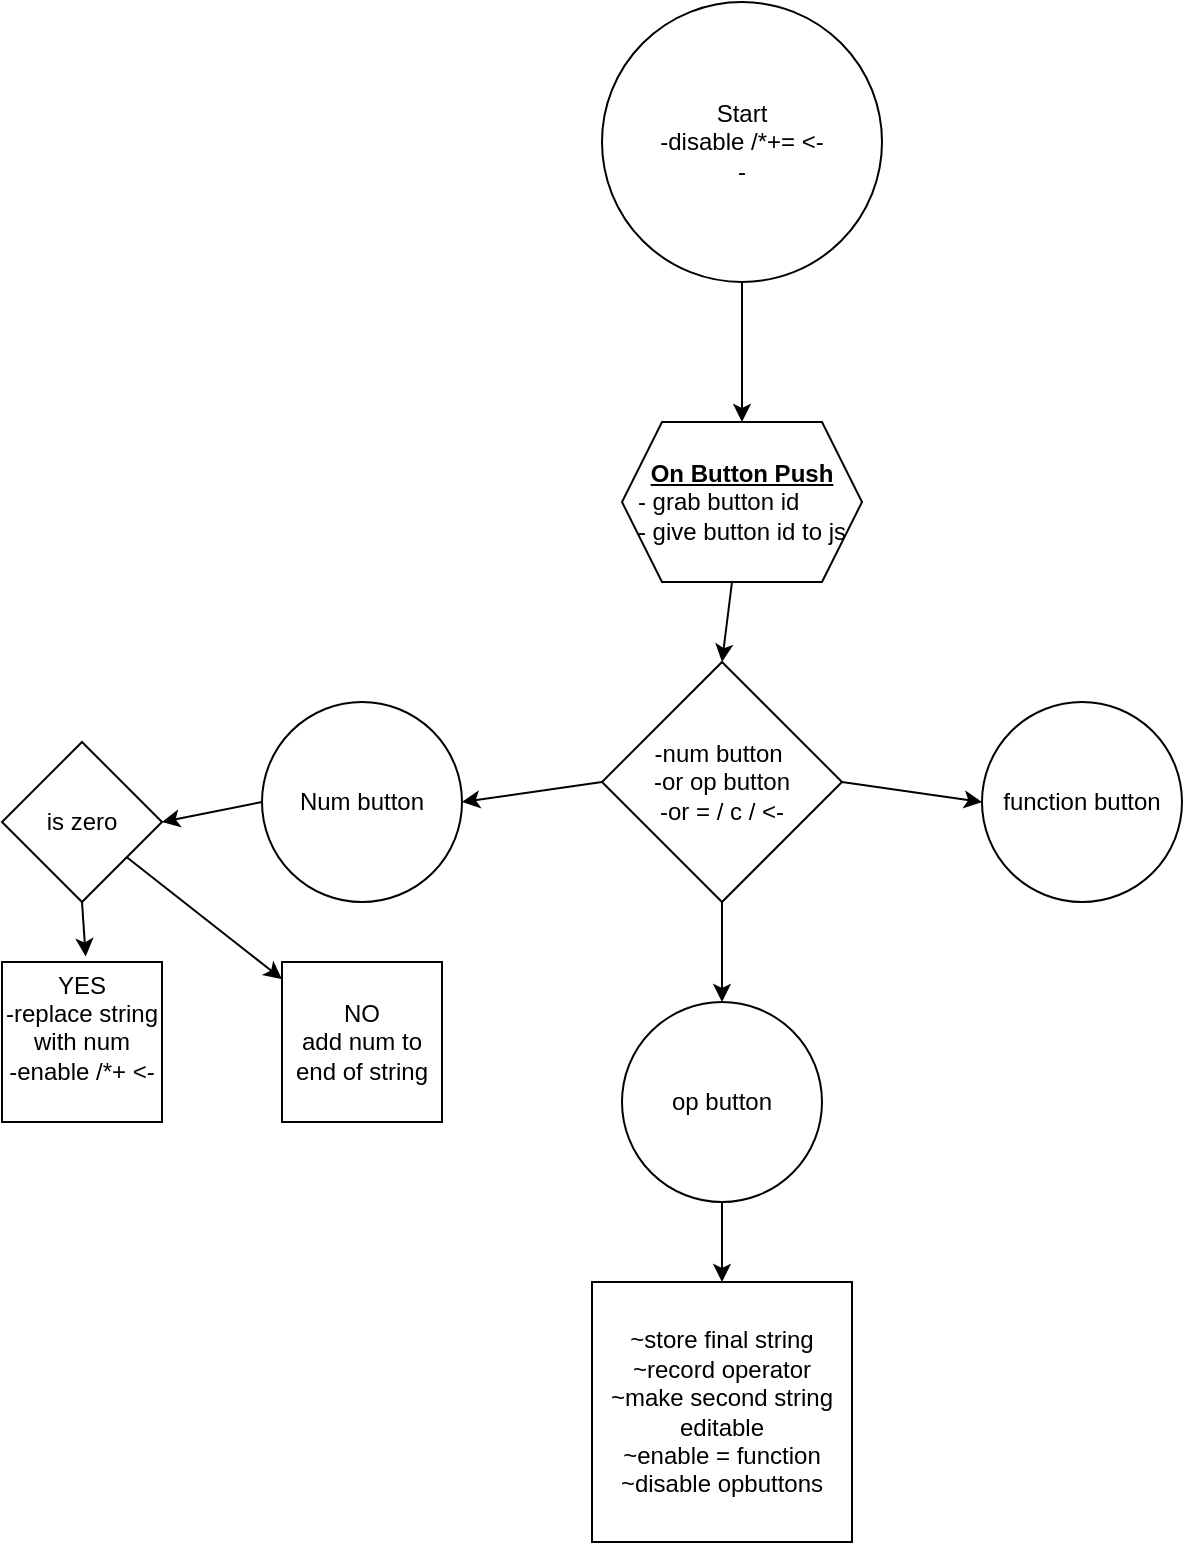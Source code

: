 <mxfile version="16.0.0" type="github">
  <diagram id="WDN_C8KxTWNd6J8GgOZ-" name="Page-1">
    <mxGraphModel dx="1662" dy="794" grid="1" gridSize="10" guides="1" tooltips="1" connect="1" arrows="1" fold="1" page="1" pageScale="1" pageWidth="850" pageHeight="1100" math="0" shadow="0">
      <root>
        <mxCell id="0" />
        <mxCell id="1" parent="0" />
        <mxCell id="B97woz72RO7mcEZSM3U5-1" value="" style="edgeStyle=orthogonalEdgeStyle;rounded=0;orthogonalLoop=1;jettySize=auto;html=1;" edge="1" parent="1" source="OPFMyvNQhpGu_Gacs0BT-1" target="OPFMyvNQhpGu_Gacs0BT-3">
          <mxGeometry relative="1" as="geometry" />
        </mxCell>
        <mxCell id="OPFMyvNQhpGu_Gacs0BT-1" value="Start&lt;br&gt;-disable /*+= &amp;lt;-&lt;br&gt;-" style="ellipse;whiteSpace=wrap;html=1;aspect=fixed;" parent="1" vertex="1">
          <mxGeometry x="330" y="20" width="140" height="140" as="geometry" />
        </mxCell>
        <mxCell id="OPFMyvNQhpGu_Gacs0BT-3" value="&lt;u style=&quot;font-weight: bold&quot;&gt;On Button Push&lt;/u&gt;&lt;br&gt;&lt;div style=&quot;text-align: left&quot;&gt;&lt;span&gt;- grab button id&lt;/span&gt;&lt;/div&gt;&lt;div style=&quot;text-align: left&quot;&gt;&lt;span&gt;- give button id to js&lt;/span&gt;&lt;/div&gt;" style="shape=hexagon;perimeter=hexagonPerimeter2;whiteSpace=wrap;html=1;fixedSize=1;align=center;" parent="1" vertex="1">
          <mxGeometry x="340" y="230" width="120" height="80" as="geometry" />
        </mxCell>
        <mxCell id="OPFMyvNQhpGu_Gacs0BT-4" value="-num button&amp;nbsp;&lt;br&gt;-or op button &lt;br&gt;-or = / c / &amp;lt;-" style="rhombus;whiteSpace=wrap;html=1;align=center;" parent="1" vertex="1">
          <mxGeometry x="330" y="350" width="120" height="120" as="geometry" />
        </mxCell>
        <mxCell id="OPFMyvNQhpGu_Gacs0BT-5" value="Num button" style="ellipse;whiteSpace=wrap;html=1;aspect=fixed;fontFamily=Helvetica;fontSize=12;fontColor=rgb(0, 0, 0);align=center;strokeColor=rgb(0, 0, 0);fillColor=rgb(255, 255, 255);" parent="1" vertex="1">
          <mxGeometry x="160" y="370" width="100" height="100" as="geometry" />
        </mxCell>
        <mxCell id="OPFMyvNQhpGu_Gacs0BT-35" style="edgeStyle=orthogonalEdgeStyle;rounded=0;orthogonalLoop=1;jettySize=auto;html=1;exitX=0.5;exitY=1;exitDx=0;exitDy=0;" parent="1" source="OPFMyvNQhpGu_Gacs0BT-6" target="OPFMyvNQhpGu_Gacs0BT-31" edge="1">
          <mxGeometry relative="1" as="geometry" />
        </mxCell>
        <mxCell id="OPFMyvNQhpGu_Gacs0BT-6" value="op button" style="ellipse;whiteSpace=wrap;html=1;aspect=fixed;fontFamily=Helvetica;fontSize=12;fontColor=rgb(0, 0, 0);align=center;strokeColor=rgb(0, 0, 0);fillColor=rgb(255, 255, 255);" parent="1" vertex="1">
          <mxGeometry x="340" y="520" width="100" height="100" as="geometry" />
        </mxCell>
        <mxCell id="OPFMyvNQhpGu_Gacs0BT-8" value="function button" style="ellipse;whiteSpace=wrap;html=1;aspect=fixed;fontFamily=Helvetica;fontSize=12;fontColor=rgb(0, 0, 0);align=center;strokeColor=rgb(0, 0, 0);fillColor=rgb(255, 255, 255);" parent="1" vertex="1">
          <mxGeometry x="520" y="370" width="100" height="100" as="geometry" />
        </mxCell>
        <mxCell id="OPFMyvNQhpGu_Gacs0BT-10" value="is zero" style="rhombus;whiteSpace=wrap;html=1;" parent="1" vertex="1">
          <mxGeometry x="30" y="390" width="80" height="80" as="geometry" />
        </mxCell>
        <mxCell id="OPFMyvNQhpGu_Gacs0BT-12" value="YES&lt;br&gt;-replace string with num&lt;br&gt;-enable /*+ &amp;lt;-&amp;nbsp;&amp;nbsp;" style="whiteSpace=wrap;html=1;aspect=fixed;fontFamily=Helvetica;fontSize=12;fontColor=rgb(0, 0, 0);align=center;strokeColor=rgb(0, 0, 0);fillColor=rgb(255, 255, 255);" parent="1" vertex="1">
          <mxGeometry x="30" y="500" width="80" height="80" as="geometry" />
        </mxCell>
        <mxCell id="OPFMyvNQhpGu_Gacs0BT-13" value="NO&lt;br&gt;add num to end of string" style="whiteSpace=wrap;html=1;aspect=fixed;fontFamily=Helvetica;fontSize=12;fontColor=rgb(0, 0, 0);align=center;strokeColor=rgb(0, 0, 0);fillColor=rgb(255, 255, 255);" parent="1" vertex="1">
          <mxGeometry x="170" y="500" width="80" height="80" as="geometry" />
        </mxCell>
        <mxCell id="OPFMyvNQhpGu_Gacs0BT-19" value="" style="endArrow=classic;html=1;rounded=0;entryX=0.5;entryY=0;entryDx=0;entryDy=0;" parent="1" source="OPFMyvNQhpGu_Gacs0BT-3" target="OPFMyvNQhpGu_Gacs0BT-4" edge="1">
          <mxGeometry width="50" height="50" relative="1" as="geometry">
            <mxPoint x="210" y="340" as="sourcePoint" />
            <mxPoint x="260" y="290" as="targetPoint" />
          </mxGeometry>
        </mxCell>
        <mxCell id="OPFMyvNQhpGu_Gacs0BT-22" value="" style="endArrow=classic;html=1;rounded=0;exitX=0;exitY=0.5;exitDx=0;exitDy=0;entryX=1;entryY=0.5;entryDx=0;entryDy=0;" parent="1" source="OPFMyvNQhpGu_Gacs0BT-4" target="OPFMyvNQhpGu_Gacs0BT-5" edge="1">
          <mxGeometry width="50" height="50" relative="1" as="geometry">
            <mxPoint x="410" y="210" as="sourcePoint" />
            <mxPoint x="395" y="240" as="targetPoint" />
          </mxGeometry>
        </mxCell>
        <mxCell id="OPFMyvNQhpGu_Gacs0BT-23" value="" style="endArrow=classic;html=1;rounded=0;entryX=1;entryY=0.5;entryDx=0;entryDy=0;exitX=0;exitY=0.5;exitDx=0;exitDy=0;" parent="1" source="OPFMyvNQhpGu_Gacs0BT-5" target="OPFMyvNQhpGu_Gacs0BT-10" edge="1">
          <mxGeometry width="50" height="50" relative="1" as="geometry">
            <mxPoint x="210" y="440" as="sourcePoint" />
            <mxPoint x="260" y="390" as="targetPoint" />
          </mxGeometry>
        </mxCell>
        <mxCell id="OPFMyvNQhpGu_Gacs0BT-24" value="" style="endArrow=classic;html=1;rounded=0;entryX=0.523;entryY=-0.035;entryDx=0;entryDy=0;exitX=0.5;exitY=1;exitDx=0;exitDy=0;entryPerimeter=0;" parent="1" source="OPFMyvNQhpGu_Gacs0BT-10" target="OPFMyvNQhpGu_Gacs0BT-12" edge="1">
          <mxGeometry width="50" height="50" relative="1" as="geometry">
            <mxPoint x="170" y="430" as="sourcePoint" />
            <mxPoint x="120" y="440" as="targetPoint" />
          </mxGeometry>
        </mxCell>
        <mxCell id="OPFMyvNQhpGu_Gacs0BT-25" value="" style="endArrow=classic;html=1;rounded=0;" parent="1" source="OPFMyvNQhpGu_Gacs0BT-10" target="OPFMyvNQhpGu_Gacs0BT-13" edge="1">
          <mxGeometry width="50" height="50" relative="1" as="geometry">
            <mxPoint x="80" y="480" as="sourcePoint" />
            <mxPoint x="81.84" y="507.2" as="targetPoint" />
          </mxGeometry>
        </mxCell>
        <mxCell id="OPFMyvNQhpGu_Gacs0BT-26" value="" style="endArrow=classic;html=1;rounded=0;exitX=0.5;exitY=1;exitDx=0;exitDy=0;" parent="1" source="OPFMyvNQhpGu_Gacs0BT-4" target="OPFMyvNQhpGu_Gacs0BT-6" edge="1">
          <mxGeometry width="50" height="50" relative="1" as="geometry">
            <mxPoint x="340" y="420" as="sourcePoint" />
            <mxPoint x="270.0" y="430" as="targetPoint" />
          </mxGeometry>
        </mxCell>
        <mxCell id="OPFMyvNQhpGu_Gacs0BT-27" value="" style="endArrow=classic;html=1;rounded=0;exitX=1;exitY=0.5;exitDx=0;exitDy=0;entryX=0;entryY=0.5;entryDx=0;entryDy=0;" parent="1" source="OPFMyvNQhpGu_Gacs0BT-4" target="OPFMyvNQhpGu_Gacs0BT-8" edge="1">
          <mxGeometry width="50" height="50" relative="1" as="geometry">
            <mxPoint x="400" y="480.0" as="sourcePoint" />
            <mxPoint x="400" y="520" as="targetPoint" />
          </mxGeometry>
        </mxCell>
        <mxCell id="OPFMyvNQhpGu_Gacs0BT-31" value="~store final string&lt;br&gt;~record operator&lt;br&gt;~make second string editable&lt;br&gt;~enable = function&lt;br&gt;~disable opbuttons" style="whiteSpace=wrap;html=1;aspect=fixed;" parent="1" vertex="1">
          <mxGeometry x="325" y="660" width="130" height="130" as="geometry" />
        </mxCell>
      </root>
    </mxGraphModel>
  </diagram>
</mxfile>
